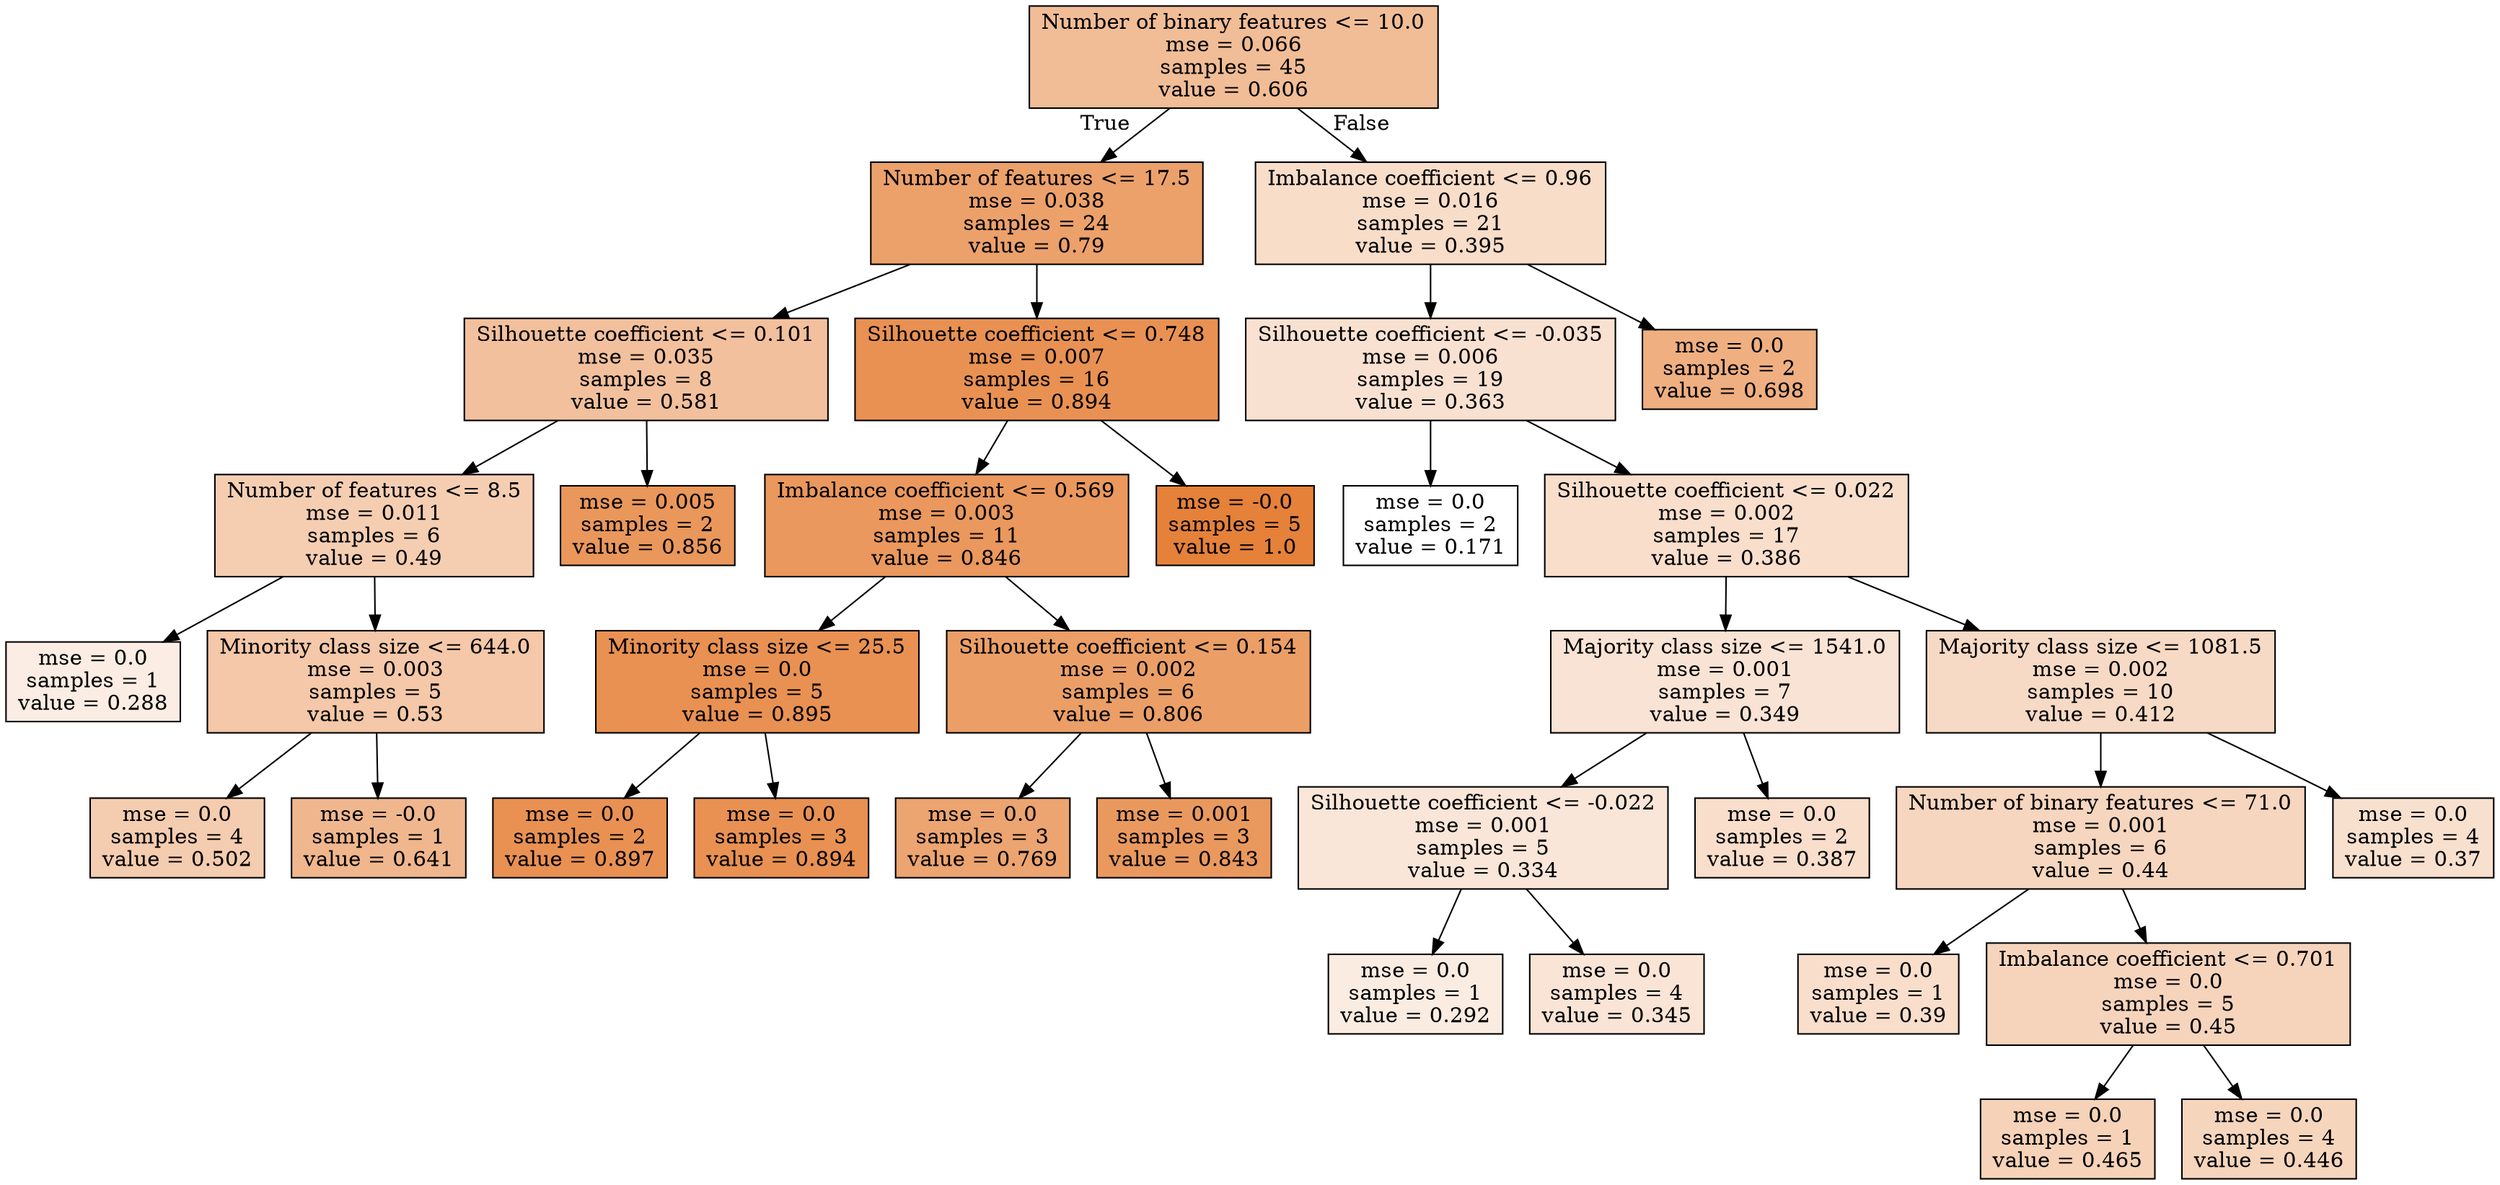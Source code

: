 digraph Tree {
node [shape=box, style="filled", color="black"] ;
0 [label="Number of binary features <= 10.0\nmse = 0.066\nsamples = 45\nvalue = 0.606", fillcolor="#e5813986"] ;
1 [label="Number of features <= 17.5\nmse = 0.038\nsamples = 24\nvalue = 0.79", fillcolor="#e58139be"] ;
0 -> 1 [labeldistance=2.5, labelangle=45, headlabel="True"] ;
2 [label="Silhouette coefficient <= 0.101\nmse = 0.035\nsamples = 8\nvalue = 0.581", fillcolor="#e581397e"] ;
1 -> 2 ;
3 [label="Number of features <= 8.5\nmse = 0.011\nsamples = 6\nvalue = 0.49", fillcolor="#e5813962"] ;
2 -> 3 ;
4 [label="mse = 0.0\nsamples = 1\nvalue = 0.288", fillcolor="#e5813924"] ;
3 -> 4 ;
5 [label="Minority class size <= 644.0\nmse = 0.003\nsamples = 5\nvalue = 0.53", fillcolor="#e581396f"] ;
3 -> 5 ;
6 [label="mse = 0.0\nsamples = 4\nvalue = 0.502", fillcolor="#e5813966"] ;
5 -> 6 ;
7 [label="mse = -0.0\nsamples = 1\nvalue = 0.641", fillcolor="#e5813991"] ;
5 -> 7 ;
8 [label="mse = 0.005\nsamples = 2\nvalue = 0.856", fillcolor="#e58139d3"] ;
2 -> 8 ;
9 [label="Silhouette coefficient <= 0.748\nmse = 0.007\nsamples = 16\nvalue = 0.894", fillcolor="#e58139df"] ;
1 -> 9 ;
10 [label="Imbalance coefficient <= 0.569\nmse = 0.003\nsamples = 11\nvalue = 0.846", fillcolor="#e58139d0"] ;
9 -> 10 ;
11 [label="Minority class size <= 25.5\nmse = 0.0\nsamples = 5\nvalue = 0.895", fillcolor="#e58139df"] ;
10 -> 11 ;
12 [label="mse = 0.0\nsamples = 2\nvalue = 0.897", fillcolor="#e58139df"] ;
11 -> 12 ;
13 [label="mse = 0.0\nsamples = 3\nvalue = 0.894", fillcolor="#e58139de"] ;
11 -> 13 ;
14 [label="Silhouette coefficient <= 0.154\nmse = 0.002\nsamples = 6\nvalue = 0.806", fillcolor="#e58139c3"] ;
10 -> 14 ;
15 [label="mse = 0.0\nsamples = 3\nvalue = 0.769", fillcolor="#e58139b8"] ;
14 -> 15 ;
16 [label="mse = 0.001\nsamples = 3\nvalue = 0.843", fillcolor="#e58139cf"] ;
14 -> 16 ;
17 [label="mse = -0.0\nsamples = 5\nvalue = 1.0", fillcolor="#e58139ff"] ;
9 -> 17 ;
18 [label="Imbalance coefficient <= 0.96\nmse = 0.016\nsamples = 21\nvalue = 0.395", fillcolor="#e5813945"] ;
0 -> 18 [labeldistance=2.5, labelangle=-45, headlabel="False"] ;
19 [label="Silhouette coefficient <= -0.035\nmse = 0.006\nsamples = 19\nvalue = 0.363", fillcolor="#e581393b"] ;
18 -> 19 ;
20 [label="mse = 0.0\nsamples = 2\nvalue = 0.171", fillcolor="#e5813900"] ;
19 -> 20 ;
21 [label="Silhouette coefficient <= 0.022\nmse = 0.002\nsamples = 17\nvalue = 0.386", fillcolor="#e5813942"] ;
19 -> 21 ;
22 [label="Majority class size <= 1541.0\nmse = 0.001\nsamples = 7\nvalue = 0.349", fillcolor="#e5813937"] ;
21 -> 22 ;
23 [label="Silhouette coefficient <= -0.022\nmse = 0.001\nsamples = 5\nvalue = 0.334", fillcolor="#e5813932"] ;
22 -> 23 ;
24 [label="mse = 0.0\nsamples = 1\nvalue = 0.292", fillcolor="#e5813925"] ;
23 -> 24 ;
25 [label="mse = 0.0\nsamples = 4\nvalue = 0.345", fillcolor="#e5813936"] ;
23 -> 25 ;
26 [label="mse = 0.0\nsamples = 2\nvalue = 0.387", fillcolor="#e5813943"] ;
22 -> 26 ;
27 [label="Majority class size <= 1081.5\nmse = 0.002\nsamples = 10\nvalue = 0.412", fillcolor="#e581394a"] ;
21 -> 27 ;
28 [label="Number of binary features <= 71.0\nmse = 0.001\nsamples = 6\nvalue = 0.44", fillcolor="#e5813953"] ;
27 -> 28 ;
29 [label="mse = 0.0\nsamples = 1\nvalue = 0.39", fillcolor="#e5813943"] ;
28 -> 29 ;
30 [label="Imbalance coefficient <= 0.701\nmse = 0.0\nsamples = 5\nvalue = 0.45", fillcolor="#e5813956"] ;
28 -> 30 ;
31 [label="mse = 0.0\nsamples = 1\nvalue = 0.465", fillcolor="#e581395b"] ;
30 -> 31 ;
32 [label="mse = 0.0\nsamples = 4\nvalue = 0.446", fillcolor="#e5813955"] ;
30 -> 32 ;
33 [label="mse = 0.0\nsamples = 4\nvalue = 0.37", fillcolor="#e581393d"] ;
27 -> 33 ;
34 [label="mse = 0.0\nsamples = 2\nvalue = 0.698", fillcolor="#e58139a2"] ;
18 -> 34 ;
}